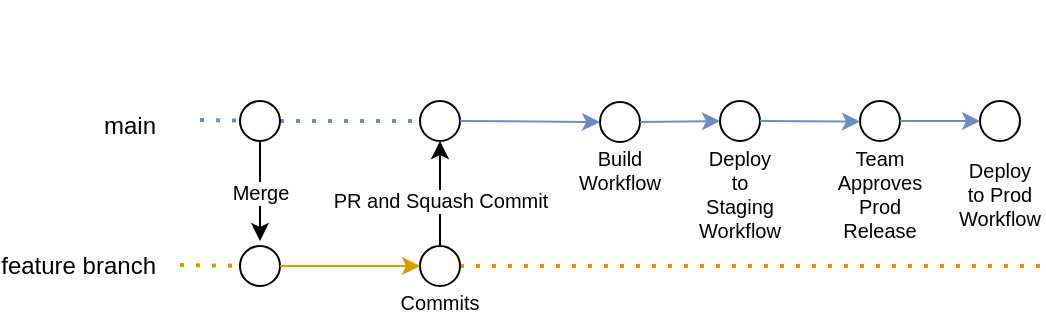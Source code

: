 <mxfile version="20.2.5" type="google" pages="2"><diagram name="Lambdas" id="o3T3-Fc8m0_Pn_0lcCV-"><mxGraphModel grid="1" page="1" gridSize="10" guides="1" tooltips="1" connect="1" arrows="1" fold="1" pageScale="1" pageWidth="850" pageHeight="1100" math="0" shadow="0"><root><mxCell id="w-6B_SbuiGxBe157HdKi-0"/><mxCell id="w-6B_SbuiGxBe157HdKi-1" parent="w-6B_SbuiGxBe157HdKi-0"/><mxCell id="w-6B_SbuiGxBe157HdKi-2" value="main" style="text;html=1;strokeColor=none;fillColor=none;align=right;verticalAlign=middle;whiteSpace=wrap;rounded=0;" vertex="1" parent="w-6B_SbuiGxBe157HdKi-1"><mxGeometry x="30" y="10" width="60" height="30" as="geometry"/></mxCell><mxCell id="w-6B_SbuiGxBe157HdKi-4" value="feature branch" style="text;html=1;strokeColor=none;fillColor=none;align=right;verticalAlign=middle;whiteSpace=wrap;rounded=0;" vertex="1" parent="w-6B_SbuiGxBe157HdKi-1"><mxGeometry x="10" y="80" width="80" height="30" as="geometry"/></mxCell><mxCell id="w-6B_SbuiGxBe157HdKi-7" value="" style="endArrow=none;dashed=1;html=1;dashPattern=1 3;strokeWidth=2;rounded=0;startArrow=none;fillColor=#ffe6cc;strokeColor=#d79b00;" edge="1" parent="w-6B_SbuiGxBe157HdKi-1" source="w-6B_SbuiGxBe157HdKi-15"><mxGeometry width="50" height="50" relative="1" as="geometry"><mxPoint x="100" y="94.5" as="sourcePoint"/><mxPoint x="530" y="95" as="targetPoint"/></mxGeometry></mxCell><mxCell id="w-6B_SbuiGxBe157HdKi-11" value="" style="ellipse;whiteSpace=wrap;html=1;aspect=fixed;" vertex="1" parent="w-6B_SbuiGxBe157HdKi-1"><mxGeometry x="130" y="85" width="20" height="20" as="geometry"/></mxCell><mxCell id="w-6B_SbuiGxBe157HdKi-12" value="" style="endArrow=none;dashed=1;html=1;dashPattern=1 3;strokeWidth=2;rounded=0;fillColor=#ffe6cc;strokeColor=#d79b00;" edge="1" parent="w-6B_SbuiGxBe157HdKi-1" target="w-6B_SbuiGxBe157HdKi-11"><mxGeometry width="50" height="50" relative="1" as="geometry"><mxPoint x="100" y="94.5" as="sourcePoint"/><mxPoint x="820" y="95" as="targetPoint"/></mxGeometry></mxCell><mxCell id="w-6B_SbuiGxBe157HdKi-13" value="Merge" style="endArrow=classic;html=1;rounded=0;exitX=0.5;exitY=1;exitDx=0;exitDy=0;entryX=0.5;entryY=0;entryDx=0;entryDy=0;fontSize=10;" edge="1" parent="w-6B_SbuiGxBe157HdKi-1" source="w-6B_SbuiGxBe157HdKi-8"><mxGeometry width="50" height="50" relative="1" as="geometry"><mxPoint x="130" y="127.5" as="sourcePoint"/><mxPoint x="140" y="82.5" as="targetPoint"/><Array as="points"><mxPoint x="140" y="47.5"/></Array><mxPoint as="offset"/></mxGeometry></mxCell><mxCell id="w-6B_SbuiGxBe157HdKi-15" value="&lt;font style=&quot;font-size: 10px;&quot;&gt;&lt;br style=&quot;font-size: 10px;&quot;&gt;&lt;br style=&quot;font-size: 10px;&quot;&gt;&lt;br style=&quot;font-size: 10px;&quot;&gt;Commits&lt;/font&gt;" style="ellipse;whiteSpace=wrap;html=1;aspect=fixed;fontSize=10;" vertex="1" parent="w-6B_SbuiGxBe157HdKi-1"><mxGeometry x="220" y="85" width="20" height="20" as="geometry"/></mxCell><mxCell id="w-6B_SbuiGxBe157HdKi-20" value="&lt;font style=&quot;font-size: 10px;&quot;&gt;PR and Squash Commit&lt;/font&gt;" style="endArrow=classic;html=1;rounded=0;entryX=0.5;entryY=1;entryDx=0;entryDy=0;exitX=0.5;exitY=0;exitDx=0;exitDy=0;fontSize=10;" edge="1" parent="w-6B_SbuiGxBe157HdKi-1" source="w-6B_SbuiGxBe157HdKi-15" target="T17z5Tlzdixy3QES62ok-2"><mxGeometry x="-0.1" width="50" height="50" relative="1" as="geometry"><mxPoint x="200" y="167.5" as="sourcePoint"/><mxPoint x="230" y="102.5" as="targetPoint"/><mxPoint as="offset"/></mxGeometry></mxCell><mxCell id="T17z5Tlzdixy3QES62ok-2" value="" style="ellipse;whiteSpace=wrap;html=1;aspect=fixed;" vertex="1" parent="w-6B_SbuiGxBe157HdKi-1"><mxGeometry x="220" y="12.5" width="20" height="20" as="geometry"/></mxCell><mxCell id="T17z5Tlzdixy3QES62ok-3" value="" style="endArrow=none;dashed=1;html=1;dashPattern=1 3;strokeWidth=2;rounded=0;startArrow=none;fillColor=#dae8fc;strokeColor=#6c8ebf;" edge="1" parent="w-6B_SbuiGxBe157HdKi-1" source="w-6B_SbuiGxBe157HdKi-8" target="T17z5Tlzdixy3QES62ok-2"><mxGeometry width="50" height="50" relative="1" as="geometry"><mxPoint x="110" y="22" as="sourcePoint"/><mxPoint x="830" y="22.5" as="targetPoint"/></mxGeometry></mxCell><mxCell id="T17z5Tlzdixy3QES62ok-6" value="&lt;br style=&quot;font-size: 10px;&quot;&gt;&lt;br style=&quot;font-size: 10px;&quot;&gt;&lt;br style=&quot;font-size: 10px;&quot;&gt;&lt;font style=&quot;font-size: 10px;&quot;&gt;&lt;br&gt;Build Workflow&lt;/font&gt;" style="ellipse;whiteSpace=wrap;html=1;aspect=fixed;fontSize=10;" vertex="1" parent="w-6B_SbuiGxBe157HdKi-1"><mxGeometry x="310" y="13" width="20" height="20" as="geometry"/></mxCell><mxCell id="T17z5Tlzdixy3QES62ok-10" value="" style="endArrow=classic;html=1;rounded=0;exitX=1;exitY=0.5;exitDx=0;exitDy=0;entryX=0;entryY=0.5;entryDx=0;entryDy=0;fillColor=#dae8fc;strokeColor=#6c8ebf;" edge="1" parent="w-6B_SbuiGxBe157HdKi-1" source="T17z5Tlzdixy3QES62ok-2" target="T17z5Tlzdixy3QES62ok-6"><mxGeometry width="50" height="50" relative="1" as="geometry"><mxPoint x="360" y="47.5" as="sourcePoint"/><mxPoint x="410" y="-2.5" as="targetPoint"/></mxGeometry></mxCell><mxCell id="w-6B_SbuiGxBe157HdKi-8" value="" style="ellipse;whiteSpace=wrap;html=1;aspect=fixed;" vertex="1" parent="w-6B_SbuiGxBe157HdKi-1"><mxGeometry x="130" y="12.5" width="20" height="20" as="geometry"/></mxCell><mxCell id="T17z5Tlzdixy3QES62ok-15" value="" style="endArrow=none;dashed=1;html=1;dashPattern=1 3;strokeWidth=2;rounded=0;fillColor=#dae8fc;strokeColor=#6c8ebf;" edge="1" parent="w-6B_SbuiGxBe157HdKi-1" target="w-6B_SbuiGxBe157HdKi-8"><mxGeometry width="50" height="50" relative="1" as="geometry"><mxPoint x="110" y="22" as="sourcePoint"/><mxPoint x="500" y="22.5" as="targetPoint"/></mxGeometry></mxCell><mxCell id="T17z5Tlzdixy3QES62ok-7" value="&lt;font style=&quot;font-size: 10px;&quot;&gt;&lt;br style=&quot;font-size: 10px;&quot;&gt;&lt;br style=&quot;font-size: 10px;&quot;&gt;&lt;br style=&quot;font-size: 10px;&quot;&gt;&lt;br style=&quot;font-size: 10px;&quot;&gt;&lt;br style=&quot;font-size: 10px;&quot;&gt;&lt;br&gt;Deploy to Staging Workflow&lt;/font&gt;" style="ellipse;whiteSpace=wrap;html=1;aspect=fixed;fontSize=10;" vertex="1" parent="w-6B_SbuiGxBe157HdKi-1"><mxGeometry x="370" y="12.5" width="20" height="20" as="geometry"/></mxCell><mxCell id="T17z5Tlzdixy3QES62ok-19" value="" style="endArrow=classic;html=1;rounded=0;fontSize=10;exitX=1;exitY=0.5;exitDx=0;exitDy=0;entryX=0;entryY=0.5;entryDx=0;entryDy=0;fillColor=#dae8fc;strokeColor=#6c8ebf;" edge="1" parent="w-6B_SbuiGxBe157HdKi-1" source="T17z5Tlzdixy3QES62ok-6" target="T17z5Tlzdixy3QES62ok-7"><mxGeometry width="50" height="50" relative="1" as="geometry"><mxPoint x="340" y="67.5" as="sourcePoint"/><mxPoint x="390" y="17.5" as="targetPoint"/></mxGeometry></mxCell><mxCell id="T17z5Tlzdixy3QES62ok-22" value="&lt;font style=&quot;font-size: 10px;&quot;&gt;&lt;br style=&quot;font-size: 10px;&quot;&gt;&lt;br style=&quot;font-size: 10px;&quot;&gt;&lt;br style=&quot;font-size: 10px;&quot;&gt;&lt;br style=&quot;font-size: 10px;&quot;&gt;&lt;br style=&quot;font-size: 10px;&quot;&gt;&lt;br&gt;Deploy to Prod Workflow&lt;/font&gt;" style="ellipse;whiteSpace=wrap;html=1;aspect=fixed;fontSize=10;" vertex="1" parent="w-6B_SbuiGxBe157HdKi-1"><mxGeometry x="500" y="12.5" width="20" height="20" as="geometry"/></mxCell><mxCell id="T17z5Tlzdixy3QES62ok-36" value="" style="group" connectable="0" vertex="1" parent="w-6B_SbuiGxBe157HdKi-1"><mxGeometry x="440" y="12.5" width="20.5" height="20.5" as="geometry"/></mxCell><mxCell id="T17z5Tlzdixy3QES62ok-30" value="&lt;br&gt;&lt;br&gt;&lt;br&gt;&lt;br&gt;&lt;br&gt;&lt;br&gt;Team&lt;br style=&quot;&quot;&gt;Approves&lt;br style=&quot;&quot;&gt;Prod Release" style="ellipse;whiteSpace=wrap;html=1;aspect=fixed;fontSize=10;" vertex="1" parent="T17z5Tlzdixy3QES62ok-36"><mxGeometry width="20" height="20" as="geometry"/></mxCell><mxCell id="T17z5Tlzdixy3QES62ok-33" value="" style="shape=image;html=1;verticalAlign=top;verticalLabelPosition=bottom;labelBackgroundColor=#ffffff;imageAspect=0;aspect=fixed;image=https://cdn1.iconfinder.com/data/icons/ios-11-glyphs/30/approval-128.png;fontSize=10;" vertex="1" parent="T17z5Tlzdixy3QES62ok-36"><mxGeometry width="20.5" height="20.5" as="geometry"/></mxCell><mxCell id="_4dPJUBsAsCQVSAqv1b4-2" value="" style="shape=image;html=1;verticalAlign=top;verticalLabelPosition=bottom;labelBackgroundColor=#ffffff;imageAspect=0;aspect=fixed;image=https://cdn3.iconfinder.com/data/icons/flat-office-icons-1/140/Artboard_1-3-128.png;fontSize=10;fontColor=#009900;fillColor=#FFFFFF;gradientColor=none;" vertex="1" parent="T17z5Tlzdixy3QES62ok-36"><mxGeometry y="0.5" width="20" height="20" as="geometry"/></mxCell><mxCell id="T17z5Tlzdixy3QES62ok-37" value="" style="endArrow=classic;html=1;rounded=0;fontSize=10;entryX=0;entryY=0.5;entryDx=0;entryDy=0;fillColor=#dae8fc;strokeColor=#6c8ebf;" edge="1" parent="w-6B_SbuiGxBe157HdKi-1" source="T17z5Tlzdixy3QES62ok-7" target="T17z5Tlzdixy3QES62ok-33"><mxGeometry width="50" height="50" relative="1" as="geometry"><mxPoint x="420" y="47.5" as="sourcePoint"/><mxPoint x="470" y="-2.5" as="targetPoint"/></mxGeometry></mxCell><mxCell id="T17z5Tlzdixy3QES62ok-38" value="" style="endArrow=classic;html=1;rounded=0;fontSize=10;exitX=1;exitY=0.5;exitDx=0;exitDy=0;entryX=0;entryY=0.5;entryDx=0;entryDy=0;fillColor=#dae8fc;strokeColor=#6c8ebf;" edge="1" parent="w-6B_SbuiGxBe157HdKi-1" source="T17z5Tlzdixy3QES62ok-30" target="T17z5Tlzdixy3QES62ok-22"><mxGeometry width="50" height="50" relative="1" as="geometry"><mxPoint x="510" y="27.5" as="sourcePoint"/><mxPoint x="560" y="-22.5" as="targetPoint"/></mxGeometry></mxCell><mxCell id="701UV1-lz-_3cBR-rxCt-0" value="" style="endArrow=classic;html=1;rounded=0;startArrow=none;exitX=1;exitY=0.5;exitDx=0;exitDy=0;fillColor=#ffe6cc;strokeColor=#d79b00;" edge="1" parent="w-6B_SbuiGxBe157HdKi-1" source="w-6B_SbuiGxBe157HdKi-11" target="w-6B_SbuiGxBe157HdKi-15"><mxGeometry width="50" height="50" relative="1" as="geometry"><mxPoint x="250" y="35" as="sourcePoint"/><mxPoint x="320" y="35" as="targetPoint"/></mxGeometry></mxCell></root></mxGraphModel></diagram><diagram name="Bitswap Peer" id="dnpjQKkbXbMqfeuqNuh6"><mxGraphModel grid="1" page="1" gridSize="10" guides="1" tooltips="1" connect="1" arrows="1" fold="1" pageScale="1" pageWidth="850" pageHeight="1100" math="0" shadow="0"><root><mxCell id="XYr0hvVXsmh2opvACT5I-0"/><mxCell id="XYr0hvVXsmh2opvACT5I-1" parent="XYr0hvVXsmh2opvACT5I-0"/><mxCell id="XYr0hvVXsmh2opvACT5I-2" value="main" style="text;html=1;strokeColor=none;fillColor=none;align=right;verticalAlign=middle;whiteSpace=wrap;rounded=0;" vertex="1" parent="XYr0hvVXsmh2opvACT5I-1"><mxGeometry x="30" y="112.5" width="60" height="30" as="geometry"/></mxCell><mxCell id="XYr0hvVXsmh2opvACT5I-11" value="Merge" style="endArrow=classic;html=1;rounded=0;exitX=0.5;exitY=1;exitDx=0;exitDy=0;entryX=0.5;entryY=0;entryDx=0;entryDy=0;fontSize=10;" edge="1" parent="XYr0hvVXsmh2opvACT5I-1" source="XYr0hvVXsmh2opvACT5I-27"><mxGeometry width="50" height="50" relative="1" as="geometry"><mxPoint x="130" y="230" as="sourcePoint"/><mxPoint x="140" y="185" as="targetPoint"/><Array as="points"><mxPoint x="140" y="150"/></Array><mxPoint as="offset"/></mxGeometry></mxCell><mxCell id="XYr0hvVXsmh2opvACT5I-23" value="" style="endArrow=none;dashed=1;html=1;dashPattern=1 3;strokeWidth=2;rounded=0;startArrow=none;fillColor=#dae8fc;strokeColor=#6c8ebf;" edge="1" parent="XYr0hvVXsmh2opvACT5I-1" source="XYr0hvVXsmh2opvACT5I-27" target="XYr0hvVXsmh2opvACT5I-22"><mxGeometry width="50" height="50" relative="1" as="geometry"><mxPoint x="110" y="124.5" as="sourcePoint"/><mxPoint x="830" y="125" as="targetPoint"/></mxGeometry></mxCell><mxCell id="XYr0hvVXsmh2opvACT5I-27" value="" style="ellipse;whiteSpace=wrap;html=1;aspect=fixed;" vertex="1" parent="XYr0hvVXsmh2opvACT5I-1"><mxGeometry x="130" y="115" width="20" height="20" as="geometry"/></mxCell><mxCell id="XYr0hvVXsmh2opvACT5I-28" value="" style="endArrow=none;dashed=1;html=1;dashPattern=1 3;strokeWidth=2;rounded=0;fillColor=#dae8fc;strokeColor=#6c8ebf;" edge="1" parent="XYr0hvVXsmh2opvACT5I-1" target="XYr0hvVXsmh2opvACT5I-27"><mxGeometry width="50" height="50" relative="1" as="geometry"><mxPoint x="110" y="124.5" as="sourcePoint"/><mxPoint x="500" y="125" as="targetPoint"/></mxGeometry></mxCell><mxCell id="YR54HrjFc8Dgz3Hl8gvh-0" value="&#10;&#10;Helm Deployment Repo" style="swimlane;startSize=0;fontSize=10;" vertex="1" parent="XYr0hvVXsmh2opvACT5I-1"><mxGeometry x="490" y="79.5" width="220" height="190" as="geometry"><mxRectangle x="570" y="80" width="140" height="40" as="alternateBounds"/></mxGeometry></mxCell><mxCell id="YR54HrjFc8Dgz3Hl8gvh-19" value="" style="endArrow=none;dashed=1;html=1;dashPattern=1 3;strokeWidth=2;rounded=0;fontSize=10;fillColor=#dae8fc;strokeColor=#6c8ebf;" edge="1" parent="YR54HrjFc8Dgz3Hl8gvh-0"><mxGeometry width="50" height="50" relative="1" as="geometry"><mxPoint x="130" y="160" as="sourcePoint"/><mxPoint x="129.88" y="30" as="targetPoint"/></mxGeometry></mxCell><mxCell id="YR54HrjFc8Dgz3Hl8gvh-24" value="" style="group" connectable="0" vertex="1" parent="YR54HrjFc8Dgz3Hl8gvh-0"><mxGeometry x="120" y="70" width="116" height="29" as="geometry"/></mxCell><mxCell id="YR54HrjFc8Dgz3Hl8gvh-23" value="&lt;font color=&quot;#000000&quot;&gt;values-staging.yaml&lt;/font&gt;" style="text;html=1;strokeColor=none;fillColor=none;align=left;verticalAlign=middle;whiteSpace=wrap;rounded=0;labelBackgroundColor=#FFFFFF;fontSize=10;fontColor=#FFFFFF;" vertex="1" parent="YR54HrjFc8Dgz3Hl8gvh-24"><mxGeometry x="20" y="14" width="96" height="19" as="geometry"/></mxCell><mxCell id="YR54HrjFc8Dgz3Hl8gvh-8" value="" style="ellipse;whiteSpace=wrap;html=1;aspect=fixed;" vertex="1" parent="YR54HrjFc8Dgz3Hl8gvh-24"><mxGeometry y="13" width="20" height="20" as="geometry"/></mxCell><mxCell id="YR54HrjFc8Dgz3Hl8gvh-26" value="" style="ellipse;whiteSpace=wrap;html=1;aspect=fixed;" vertex="1" parent="YR54HrjFc8Dgz3Hl8gvh-0"><mxGeometry x="120" y="36" width="20" height="20" as="geometry"/></mxCell><mxCell id="YR54HrjFc8Dgz3Hl8gvh-27" value="&lt;font color=&quot;#000000&quot;&gt;values-prod.yaml&lt;/font&gt;" style="text;html=1;strokeColor=none;fillColor=none;align=left;verticalAlign=middle;whiteSpace=wrap;rounded=0;labelBackgroundColor=#FFFFFF;fontSize=10;fontColor=#FFFFFF;" vertex="1" parent="YR54HrjFc8Dgz3Hl8gvh-0"><mxGeometry x="142" y="35.5" width="96" height="19" as="geometry"/></mxCell><mxCell id="YR54HrjFc8Dgz3Hl8gvh-7" value="main" style="text;html=1;strokeColor=none;fillColor=none;align=center;verticalAlign=middle;whiteSpace=wrap;rounded=0;" vertex="1" parent="YR54HrjFc8Dgz3Hl8gvh-0"><mxGeometry x="100" y="160" width="60" height="30" as="geometry"/></mxCell><mxCell id="YR54HrjFc8Dgz3Hl8gvh-2" value="&#10;&#10;App Repo" style="swimlane;startSize=0;fontSize=10;" vertex="1" parent="XYr0hvVXsmh2opvACT5I-1"><mxGeometry y="80" width="490" height="190" as="geometry"/></mxCell><mxCell id="XYr0hvVXsmh2opvACT5I-22" value="" style="ellipse;whiteSpace=wrap;html=1;aspect=fixed;" vertex="1" parent="YR54HrjFc8Dgz3Hl8gvh-2"><mxGeometry x="220" y="36.5" width="20" height="20" as="geometry"/></mxCell><mxCell id="XYr0hvVXsmh2opvACT5I-25" value="&lt;br style=&quot;font-size: 10px;&quot;&gt;&lt;br style=&quot;font-size: 10px;&quot;&gt;&lt;br style=&quot;font-size: 10px;&quot;&gt;&lt;font style=&quot;font-size: 10px;&quot;&gt;&lt;br&gt;Build Workflow&lt;/font&gt;" style="ellipse;whiteSpace=wrap;html=1;aspect=fixed;fontSize=10;" vertex="1" parent="YR54HrjFc8Dgz3Hl8gvh-2"><mxGeometry x="310" y="36.5" width="20" height="20" as="geometry"/></mxCell><mxCell id="XYr0hvVXsmh2opvACT5I-36" value="" style="endArrow=classic;html=1;rounded=0;fontSize=10;entryX=0;entryY=0.5;entryDx=0;entryDy=0;exitX=1;exitY=0.5;exitDx=0;exitDy=0;fillColor=#dae8fc;strokeColor=#6c8ebf;" edge="1" parent="YR54HrjFc8Dgz3Hl8gvh-2" source="XYr0hvVXsmh2opvACT5I-25" target="YfUPFz9opR30cJicT6bD-0"><mxGeometry width="50" height="50" relative="1" as="geometry"><mxPoint x="454" y="46" as="sourcePoint"/><mxPoint x="504" y="46.25" as="targetPoint"/></mxGeometry></mxCell><mxCell id="XYr0hvVXsmh2opvACT5I-26" value="" style="endArrow=classic;html=1;rounded=0;exitX=1;exitY=0.5;exitDx=0;exitDy=0;entryX=0;entryY=0.5;entryDx=0;entryDy=0;fillColor=#dae8fc;strokeColor=#6c8ebf;" edge="1" parent="YR54HrjFc8Dgz3Hl8gvh-2" source="XYr0hvVXsmh2opvACT5I-22" target="XYr0hvVXsmh2opvACT5I-25"><mxGeometry width="50" height="50" relative="1" as="geometry"><mxPoint x="504" y="71" as="sourcePoint"/><mxPoint x="554" y="21" as="targetPoint"/></mxGeometry></mxCell><mxCell id="YR54HrjFc8Dgz3Hl8gvh-46" value="&lt;font color=&quot;#ffffff&quot;&gt;Team approves prod release&lt;/font&gt;" style="text;html=1;strokeColor=none;fillColor=none;align=center;verticalAlign=middle;whiteSpace=wrap;rounded=0;labelBackgroundColor=none;fontSize=10;fontColor=#000000;" vertex="1" parent="YR54HrjFc8Dgz3Hl8gvh-2"><mxGeometry x="400" y="56" width="81" height="30" as="geometry"/></mxCell><mxCell id="XYr0hvVXsmh2opvACT5I-4" value="feature branch" style="text;html=1;strokeColor=none;fillColor=none;align=right;verticalAlign=middle;whiteSpace=wrap;rounded=0;" vertex="1" parent="YR54HrjFc8Dgz3Hl8gvh-2"><mxGeometry x="10" y="100" width="80" height="30" as="geometry"/></mxCell><mxCell id="XYr0hvVXsmh2opvACT5I-6" value="" style="endArrow=none;dashed=1;html=1;dashPattern=1 3;strokeWidth=2;rounded=0;startArrow=none;fillColor=#ffe6cc;strokeColor=#d79b00;" edge="1" parent="YR54HrjFc8Dgz3Hl8gvh-2" source="XYr0hvVXsmh2opvACT5I-13"><mxGeometry width="50" height="50" relative="1" as="geometry"><mxPoint x="100" y="114.5" as="sourcePoint"/><mxPoint x="380" y="115" as="targetPoint"/></mxGeometry></mxCell><mxCell id="XYr0hvVXsmh2opvACT5I-9" value="" style="ellipse;whiteSpace=wrap;html=1;aspect=fixed;" vertex="1" parent="YR54HrjFc8Dgz3Hl8gvh-2"><mxGeometry x="130" y="105" width="20" height="20" as="geometry"/></mxCell><mxCell id="XYr0hvVXsmh2opvACT5I-10" value="" style="endArrow=none;dashed=1;html=1;dashPattern=1 3;strokeWidth=2;rounded=0;fillColor=#ffe6cc;strokeColor=#d79b00;" edge="1" parent="YR54HrjFc8Dgz3Hl8gvh-2" target="XYr0hvVXsmh2opvACT5I-9"><mxGeometry width="50" height="50" relative="1" as="geometry"><mxPoint x="100" y="114.5" as="sourcePoint"/><mxPoint x="820" y="115" as="targetPoint"/></mxGeometry></mxCell><mxCell id="XYr0hvVXsmh2opvACT5I-13" value="&lt;font style=&quot;font-size: 10px;&quot;&gt;&lt;br style=&quot;font-size: 10px;&quot;&gt;&lt;br style=&quot;font-size: 10px;&quot;&gt;&lt;br style=&quot;font-size: 10px;&quot;&gt;Commits&lt;/font&gt;" style="ellipse;whiteSpace=wrap;html=1;aspect=fixed;fontSize=10;" vertex="1" parent="YR54HrjFc8Dgz3Hl8gvh-2"><mxGeometry x="220" y="105" width="20" height="20" as="geometry"/></mxCell><mxCell id="XYr0hvVXsmh2opvACT5I-15" value="" style="endArrow=classic;html=1;rounded=0;exitX=1;exitY=0.5;exitDx=0;exitDy=0;entryX=0;entryY=0.5;entryDx=0;entryDy=0;fillColor=#ffe6cc;strokeColor=#d79b00;" edge="1" parent="YR54HrjFc8Dgz3Hl8gvh-2"><mxGeometry width="50" height="50" relative="1" as="geometry"><mxPoint x="150.0" y="115" as="sourcePoint"/><mxPoint x="220.0" y="115" as="targetPoint"/></mxGeometry></mxCell><mxCell id="XYr0hvVXsmh2opvACT5I-24" value="&lt;font style=&quot;font-size: 10px;&quot;&gt;PR and Squash Commit&lt;/font&gt;" style="endArrow=classic;html=1;rounded=0;exitX=0.5;exitY=0;exitDx=0;exitDy=0;fontSize=10;" edge="1" parent="YR54HrjFc8Dgz3Hl8gvh-2" source="XYr0hvVXsmh2opvACT5I-13" target="XYr0hvVXsmh2opvACT5I-22"><mxGeometry x="0.02" width="50" height="50" relative="1" as="geometry"><mxPoint x="320" y="105" as="sourcePoint"/><mxPoint x="510" y="50" as="targetPoint"/><mxPoint as="offset"/></mxGeometry></mxCell><mxCell id="YfUPFz9opR30cJicT6bD-0" value="" style="shape=image;html=1;verticalAlign=top;verticalLabelPosition=bottom;labelBackgroundColor=#ffffff;imageAspect=0;aspect=fixed;image=https://cdn3.iconfinder.com/data/icons/flat-office-icons-1/140/Artboard_1-3-128.png;fontSize=10;fontColor=#009900;fillColor=#FFFFFF;gradientColor=none;" vertex="1" parent="YR54HrjFc8Dgz3Hl8gvh-2"><mxGeometry x="425" y="36.5" width="20" height="20" as="geometry"/></mxCell><mxCell id="YR54HrjFc8Dgz3Hl8gvh-32" value="" style="endArrow=classic;html=1;rounded=0;fontSize=10;entryX=0;entryY=0.5;entryDx=0;entryDy=0;" edge="1" parent="XYr0hvVXsmh2opvACT5I-1" source="YfUPFz9opR30cJicT6bD-0" target="YR54HrjFc8Dgz3Hl8gvh-26"><mxGeometry width="50" height="50" relative="1" as="geometry"><mxPoint x="490" y="126" as="sourcePoint"/><mxPoint x="810" y="40" as="targetPoint"/><Array as="points"><mxPoint x="570" y="126"/><mxPoint x="590" y="126"/></Array></mxGeometry></mxCell><mxCell id="YR54HrjFc8Dgz3Hl8gvh-33" value="Commit updated image version&amp;nbsp;" style="edgeLabel;html=1;align=center;verticalAlign=middle;resizable=0;points=[];fontSize=10;" connectable="0" vertex="1" parent="YR54HrjFc8Dgz3Hl8gvh-32"><mxGeometry x="-0.085" relative="1" as="geometry"><mxPoint x="-1" as="offset"/></mxGeometry></mxCell><mxCell id="YR54HrjFc8Dgz3Hl8gvh-39" value="" style="endArrow=classic;html=1;rounded=0;fontSize=10;exitX=1;exitY=0.5;exitDx=0;exitDy=0;entryX=0;entryY=0.5;entryDx=0;entryDy=0;fillColor=#60a917;strokeColor=#2D7600;" edge="1" parent="XYr0hvVXsmh2opvACT5I-1" source="XYr0hvVXsmh2opvACT5I-25" target="YR54HrjFc8Dgz3Hl8gvh-8"><mxGeometry width="50" height="50" relative="1" as="geometry"><mxPoint x="534" y="136" as="sourcePoint"/><mxPoint x="700" y="136" as="targetPoint"/><Array as="points"><mxPoint x="380" y="127"/><mxPoint x="380" y="173"/></Array></mxGeometry></mxCell><mxCell id="YR54HrjFc8Dgz3Hl8gvh-40" value="Commit updated image version&amp;nbsp;" style="edgeLabel;html=1;align=center;verticalAlign=middle;resizable=0;points=[];fontSize=10;" connectable="0" vertex="1" parent="YR54HrjFc8Dgz3Hl8gvh-39"><mxGeometry x="-0.085" relative="1" as="geometry"><mxPoint x="87" as="offset"/></mxGeometry></mxCell><mxCell id="krQ7HSnlztsYxcQ0Nba--11" value="&#10;&#10;K8S Prod" style="swimlane;startSize=0;fontSize=10;" vertex="1" parent="XYr0hvVXsmh2opvACT5I-1"><mxGeometry x="720.0" y="79.5" width="180" height="90" as="geometry"/></mxCell><mxCell id="krQ7HSnlztsYxcQ0Nba--12" value="ArgoCD App" style="shape=image;html=1;verticalAlign=top;verticalLabelPosition=bottom;labelBackgroundColor=#ffffff;imageAspect=0;aspect=fixed;image=https://cdn3.iconfinder.com/data/icons/user-interface-169/32/dicument-128.png;fontSize=10;fontColor=#000000;fillColor=#FFFFFF;gradientColor=none;" vertex="1" parent="krQ7HSnlztsYxcQ0Nba--11"><mxGeometry x="67.5" y="22.5" width="45" height="45" as="geometry"/></mxCell><mxCell id="dSS5tgqa1pA3n5U0omDN-1" value="" style="sketch=0;pointerEvents=1;shadow=0;dashed=0;html=1;strokeColor=none;fillColor=#505050;labelPosition=center;verticalLabelPosition=bottom;verticalAlign=top;outlineConnect=0;align=center;shape=mxgraph.office.communications.exchange_active_sync;fillColor=#2072B8;labelBackgroundColor=#009900;fontSize=10;fontColor=#009900;" vertex="1" parent="krQ7HSnlztsYxcQ0Nba--11"><mxGeometry x="47.5" y="22.5" width="20" height="17.25" as="geometry"/></mxCell><mxCell id="krQ7HSnlztsYxcQ0Nba--13" value="&#10;&#10;K8S Staging" style="swimlane;startSize=0;fontSize=10;" vertex="1" parent="XYr0hvVXsmh2opvACT5I-1"><mxGeometry x="720.0" y="180" width="180" height="90" as="geometry"/></mxCell><mxCell id="krQ7HSnlztsYxcQ0Nba--14" value="ArgoCD App" style="shape=image;html=1;verticalAlign=top;verticalLabelPosition=bottom;labelBackgroundColor=#ffffff;imageAspect=0;aspect=fixed;image=https://cdn3.iconfinder.com/data/icons/user-interface-169/32/dicument-128.png;fontSize=10;fontColor=#000000;fillColor=#FFFFFF;gradientColor=none;" vertex="1" parent="krQ7HSnlztsYxcQ0Nba--13"><mxGeometry x="67.5" y="22.5" width="45" height="45" as="geometry"/></mxCell><mxCell id="YfUPFz9opR30cJicT6bD-2" value="" style="sketch=0;pointerEvents=1;shadow=0;dashed=0;html=1;strokeColor=none;fillColor=#505050;labelPosition=center;verticalLabelPosition=bottom;verticalAlign=top;outlineConnect=0;align=center;shape=mxgraph.office.communications.exchange_active_sync;fillColor=#2072B8;labelBackgroundColor=#009900;fontSize=10;fontColor=#009900;" vertex="1" parent="krQ7HSnlztsYxcQ0Nba--13"><mxGeometry x="43.5" y="22.5" width="20" height="17.25" as="geometry"/></mxCell><mxCell id="krQ7HSnlztsYxcQ0Nba--17" value="Syncs from" style="endArrow=classic;html=1;rounded=0;fontSize=10;fontColor=#FFFFFF;entryX=1;entryY=1;entryDx=0;entryDy=0;exitX=0;exitY=0.5;exitDx=0;exitDy=0;" edge="1" parent="XYr0hvVXsmh2opvACT5I-1" target="YR54HrjFc8Dgz3Hl8gvh-8" source="krQ7HSnlztsYxcQ0Nba--14"><mxGeometry x="-0.2" width="50" height="50" relative="1" as="geometry"><mxPoint x="790.0" y="199.5" as="sourcePoint"/><mxPoint x="609.071" y="226.571" as="targetPoint"/><Array as="points"><mxPoint x="752.93" y="225.5"/><mxPoint x="627" y="226"/></Array><mxPoint as="offset"/></mxGeometry></mxCell><mxCell id="krQ7HSnlztsYxcQ0Nba--18" value="Syncs from" style="endArrow=classic;html=1;rounded=0;fontSize=10;fontColor=#FFFFFF;entryX=0.86;entryY=0.792;entryDx=0;entryDy=0;entryPerimeter=0;" edge="1" parent="XYr0hvVXsmh2opvACT5I-1" source="krQ7HSnlztsYxcQ0Nba--12" target="YR54HrjFc8Dgz3Hl8gvh-26"><mxGeometry x="0.028" width="50" height="50" relative="1" as="geometry"><mxPoint x="610.0" y="189.5" as="sourcePoint"/><mxPoint x="660.0" y="139.5" as="targetPoint"/><Array as="points"><mxPoint x="772.93" y="125.5"/><mxPoint x="772.93" y="149.5"/><mxPoint x="760.0" y="149.5"/><mxPoint x="750.0" y="149.5"/><mxPoint x="690.0" y="149.5"/><mxPoint x="627" y="150"/></Array><mxPoint as="offset"/></mxGeometry></mxCell></root></mxGraphModel></diagram></mxfile>